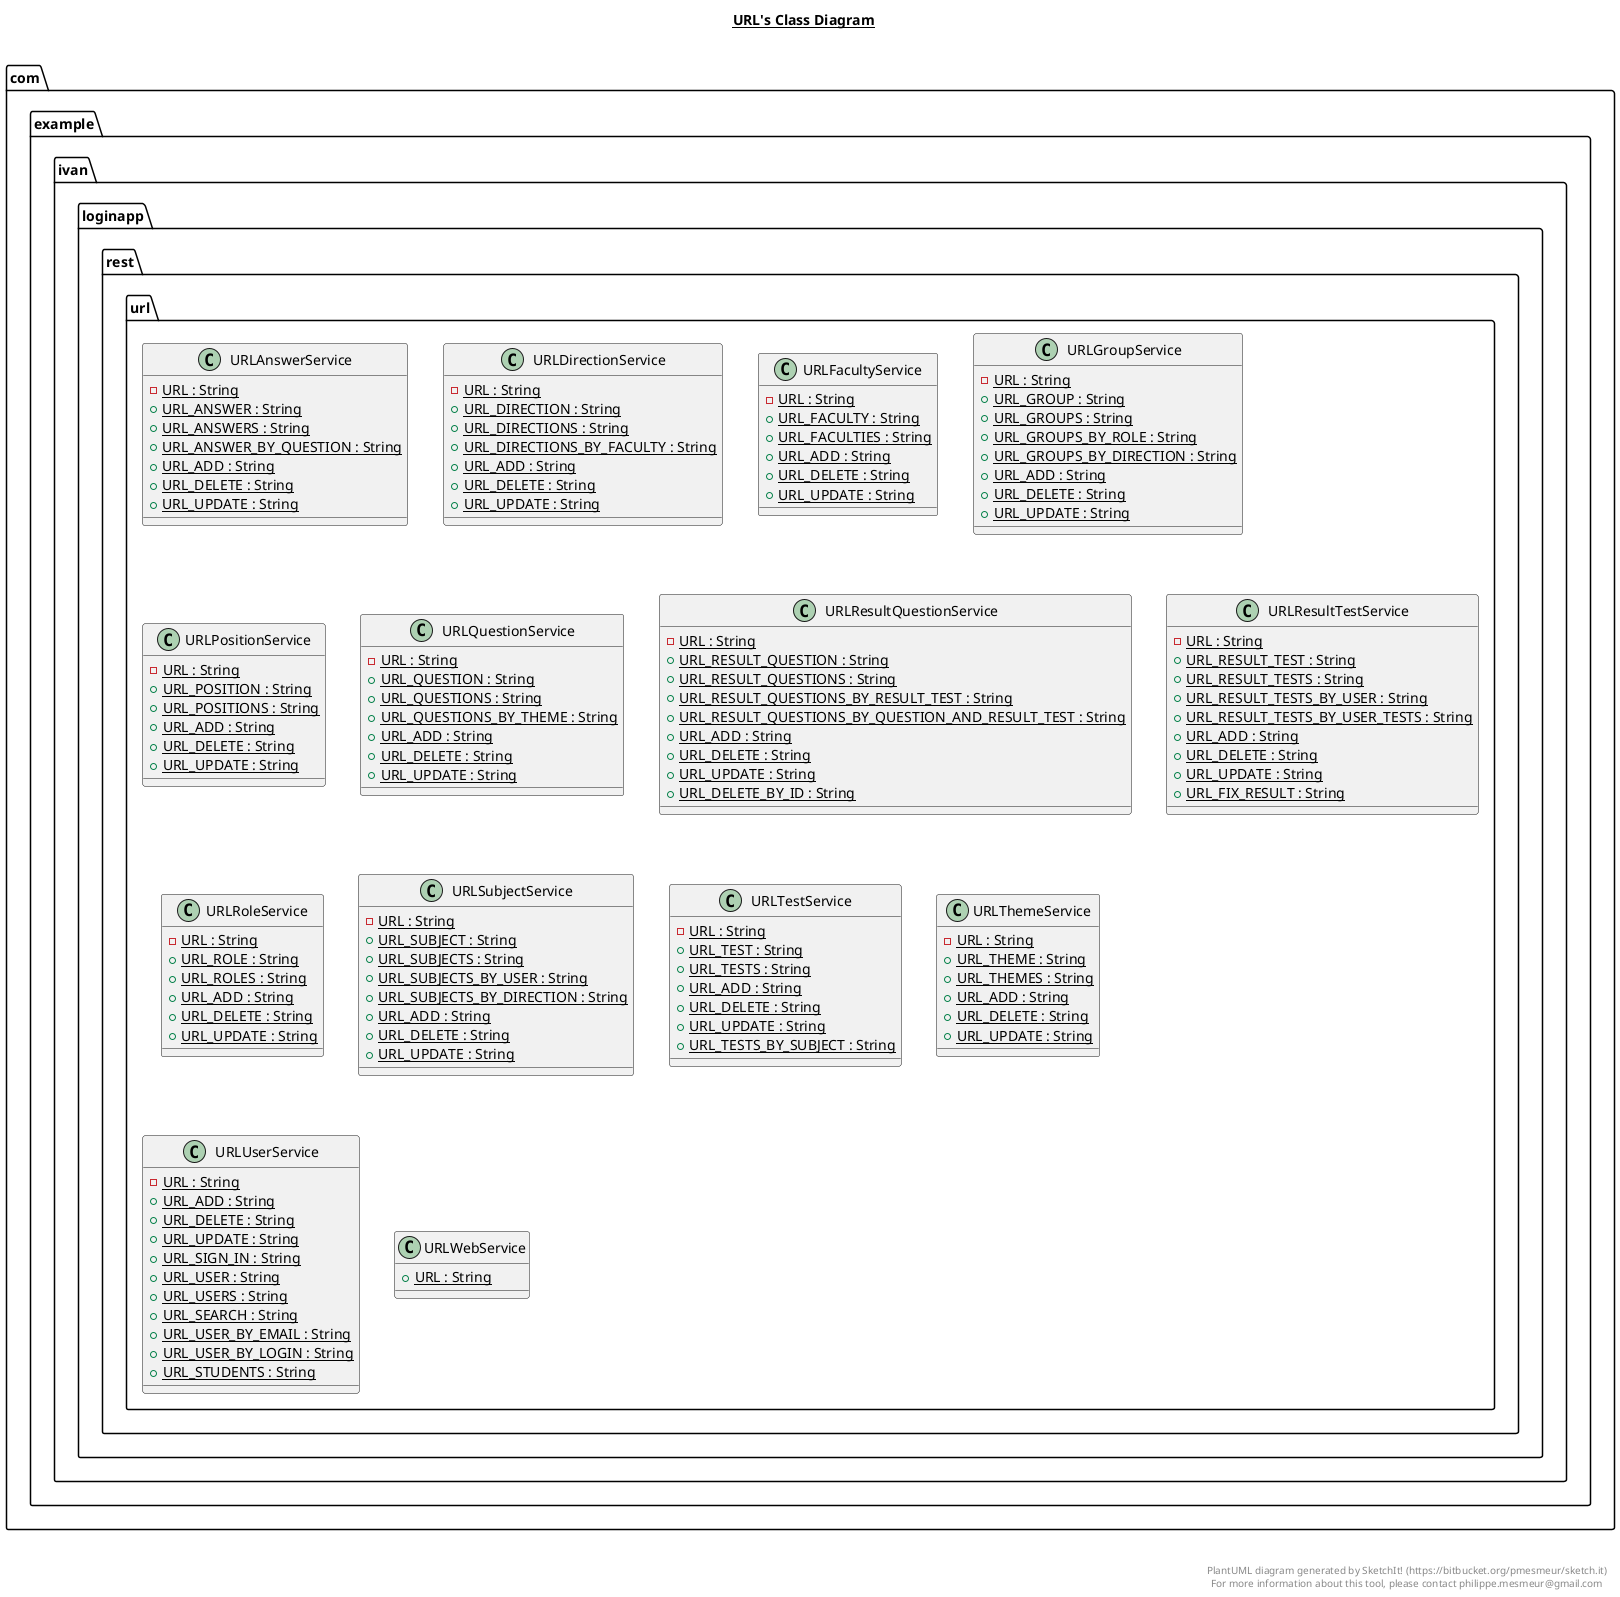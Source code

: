 @startuml

title __URL's Class Diagram__\n

  package com.example.ivan.loginapp {
    package com.example.ivan.loginapp.rest {
      package com.example.ivan.loginapp.rest.url {
        class URLAnswerService {
            {static} - URL : String
            {static} + URL_ANSWER : String
            {static} + URL_ANSWERS : String
            {static} + URL_ANSWER_BY_QUESTION : String
            {static} + URL_ADD : String
            {static} + URL_DELETE : String
            {static} + URL_UPDATE : String
        }
      }
    }
  }
  

  package com.example.ivan.loginapp {
    package com.example.ivan.loginapp.rest {
      package com.example.ivan.loginapp.rest.url {
        class URLDirectionService {
            {static} - URL : String
            {static} + URL_DIRECTION : String
            {static} + URL_DIRECTIONS : String
            {static} + URL_DIRECTIONS_BY_FACULTY : String
            {static} + URL_ADD : String
            {static} + URL_DELETE : String
            {static} + URL_UPDATE : String
        }
      }
    }
  }
  

  package com.example.ivan.loginapp {
    package com.example.ivan.loginapp.rest {
      package com.example.ivan.loginapp.rest.url {
        class URLFacultyService {
            {static} - URL : String
            {static} + URL_FACULTY : String
            {static} + URL_FACULTIES : String
            {static} + URL_ADD : String
            {static} + URL_DELETE : String
            {static} + URL_UPDATE : String
        }
      }
    }
  }
  

  package com.example.ivan.loginapp {
    package com.example.ivan.loginapp.rest {
      package com.example.ivan.loginapp.rest.url {
        class URLGroupService {
            {static} - URL : String
            {static} + URL_GROUP : String
            {static} + URL_GROUPS : String
            {static} + URL_GROUPS_BY_ROLE : String
            {static} + URL_GROUPS_BY_DIRECTION : String
            {static} + URL_ADD : String
            {static} + URL_DELETE : String
            {static} + URL_UPDATE : String
        }
      }
    }
  }
  

  package com.example.ivan.loginapp {
    package com.example.ivan.loginapp.rest {
      package com.example.ivan.loginapp.rest.url {
        class URLPositionService {
            {static} - URL : String
            {static} + URL_POSITION : String
            {static} + URL_POSITIONS : String
            {static} + URL_ADD : String
            {static} + URL_DELETE : String
            {static} + URL_UPDATE : String
        }
      }
    }
  }
  

  package com.example.ivan.loginapp {
    package com.example.ivan.loginapp.rest {
      package com.example.ivan.loginapp.rest.url {
        class URLQuestionService {
            {static} - URL : String
            {static} + URL_QUESTION : String
            {static} + URL_QUESTIONS : String
            {static} + URL_QUESTIONS_BY_THEME : String
            {static} + URL_ADD : String
            {static} + URL_DELETE : String
            {static} + URL_UPDATE : String
        }
      }
    }
  }
  

  package com.example.ivan.loginapp {
    package com.example.ivan.loginapp.rest {
      package com.example.ivan.loginapp.rest.url {
        class URLResultQuestionService {
            {static} - URL : String
            {static} + URL_RESULT_QUESTION : String
            {static} + URL_RESULT_QUESTIONS : String
            {static} + URL_RESULT_QUESTIONS_BY_RESULT_TEST : String
            {static} + URL_RESULT_QUESTIONS_BY_QUESTION_AND_RESULT_TEST : String
            {static} + URL_ADD : String
            {static} + URL_DELETE : String
            {static} + URL_UPDATE : String
            {static} + URL_DELETE_BY_ID : String
        }
      }
    }
  }
  

  package com.example.ivan.loginapp {
    package com.example.ivan.loginapp.rest {
      package com.example.ivan.loginapp.rest.url {
        class URLResultTestService {
            {static} - URL : String
            {static} + URL_RESULT_TEST : String
            {static} + URL_RESULT_TESTS : String
            {static} + URL_RESULT_TESTS_BY_USER : String
            {static} + URL_RESULT_TESTS_BY_USER_TESTS : String
            {static} + URL_ADD : String
            {static} + URL_DELETE : String
            {static} + URL_UPDATE : String
            {static} + URL_FIX_RESULT : String
        }
      }
    }
  }
  

  package com.example.ivan.loginapp {
    package com.example.ivan.loginapp.rest {
      package com.example.ivan.loginapp.rest.url {
        class URLRoleService {
            {static} - URL : String
            {static} + URL_ROLE : String
            {static} + URL_ROLES : String
            {static} + URL_ADD : String
            {static} + URL_DELETE : String
            {static} + URL_UPDATE : String
        }
      }
    }
  }
  

  package com.example.ivan.loginapp {
    package com.example.ivan.loginapp.rest {
      package com.example.ivan.loginapp.rest.url {
        class URLSubjectService {
            {static} - URL : String
            {static} + URL_SUBJECT : String
            {static} + URL_SUBJECTS : String
            {static} + URL_SUBJECTS_BY_USER : String
            {static} + URL_SUBJECTS_BY_DIRECTION : String
            {static} + URL_ADD : String
            {static} + URL_DELETE : String
            {static} + URL_UPDATE : String
        }
      }
    }
  }
  

  package com.example.ivan.loginapp {
    package com.example.ivan.loginapp.rest {
      package com.example.ivan.loginapp.rest.url {
        class URLTestService {
            {static} - URL : String
            {static} + URL_TEST : String
            {static} + URL_TESTS : String
            {static} + URL_ADD : String
            {static} + URL_DELETE : String
            {static} + URL_UPDATE : String
            {static} + URL_TESTS_BY_SUBJECT : String
        }
      }
    }
  }
  

  package com.example.ivan.loginapp {
    package com.example.ivan.loginapp.rest {
      package com.example.ivan.loginapp.rest.url {
        class URLThemeService {
            {static} - URL : String
            {static} + URL_THEME : String
            {static} + URL_THEMES : String
            {static} + URL_ADD : String
            {static} + URL_DELETE : String
            {static} + URL_UPDATE : String
        }
      }
    }
  }
  

  package com.example.ivan.loginapp {
    package com.example.ivan.loginapp.rest {
      package com.example.ivan.loginapp.rest.url {
        class URLUserService {
            {static} - URL : String
            {static} + URL_ADD : String
            {static} + URL_DELETE : String
            {static} + URL_UPDATE : String
            {static} + URL_SIGN_IN : String
            {static} + URL_USER : String
            {static} + URL_USERS : String
            {static} + URL_SEARCH : String
            {static} + URL_USER_BY_EMAIL : String
            {static} + URL_USER_BY_LOGIN : String
            {static} + URL_STUDENTS : String
        }
      }
    }
  }
  

  package com.example.ivan.loginapp {
    package com.example.ivan.loginapp.rest {
      package com.example.ivan.loginapp.rest.url {
        class URLWebService {
            {static} + URL : String
        }
      }
    }
  }
  



right footer


PlantUML diagram generated by SketchIt! (https://bitbucket.org/pmesmeur/sketch.it)
For more information about this tool, please contact philippe.mesmeur@gmail.com
endfooter

@enduml
